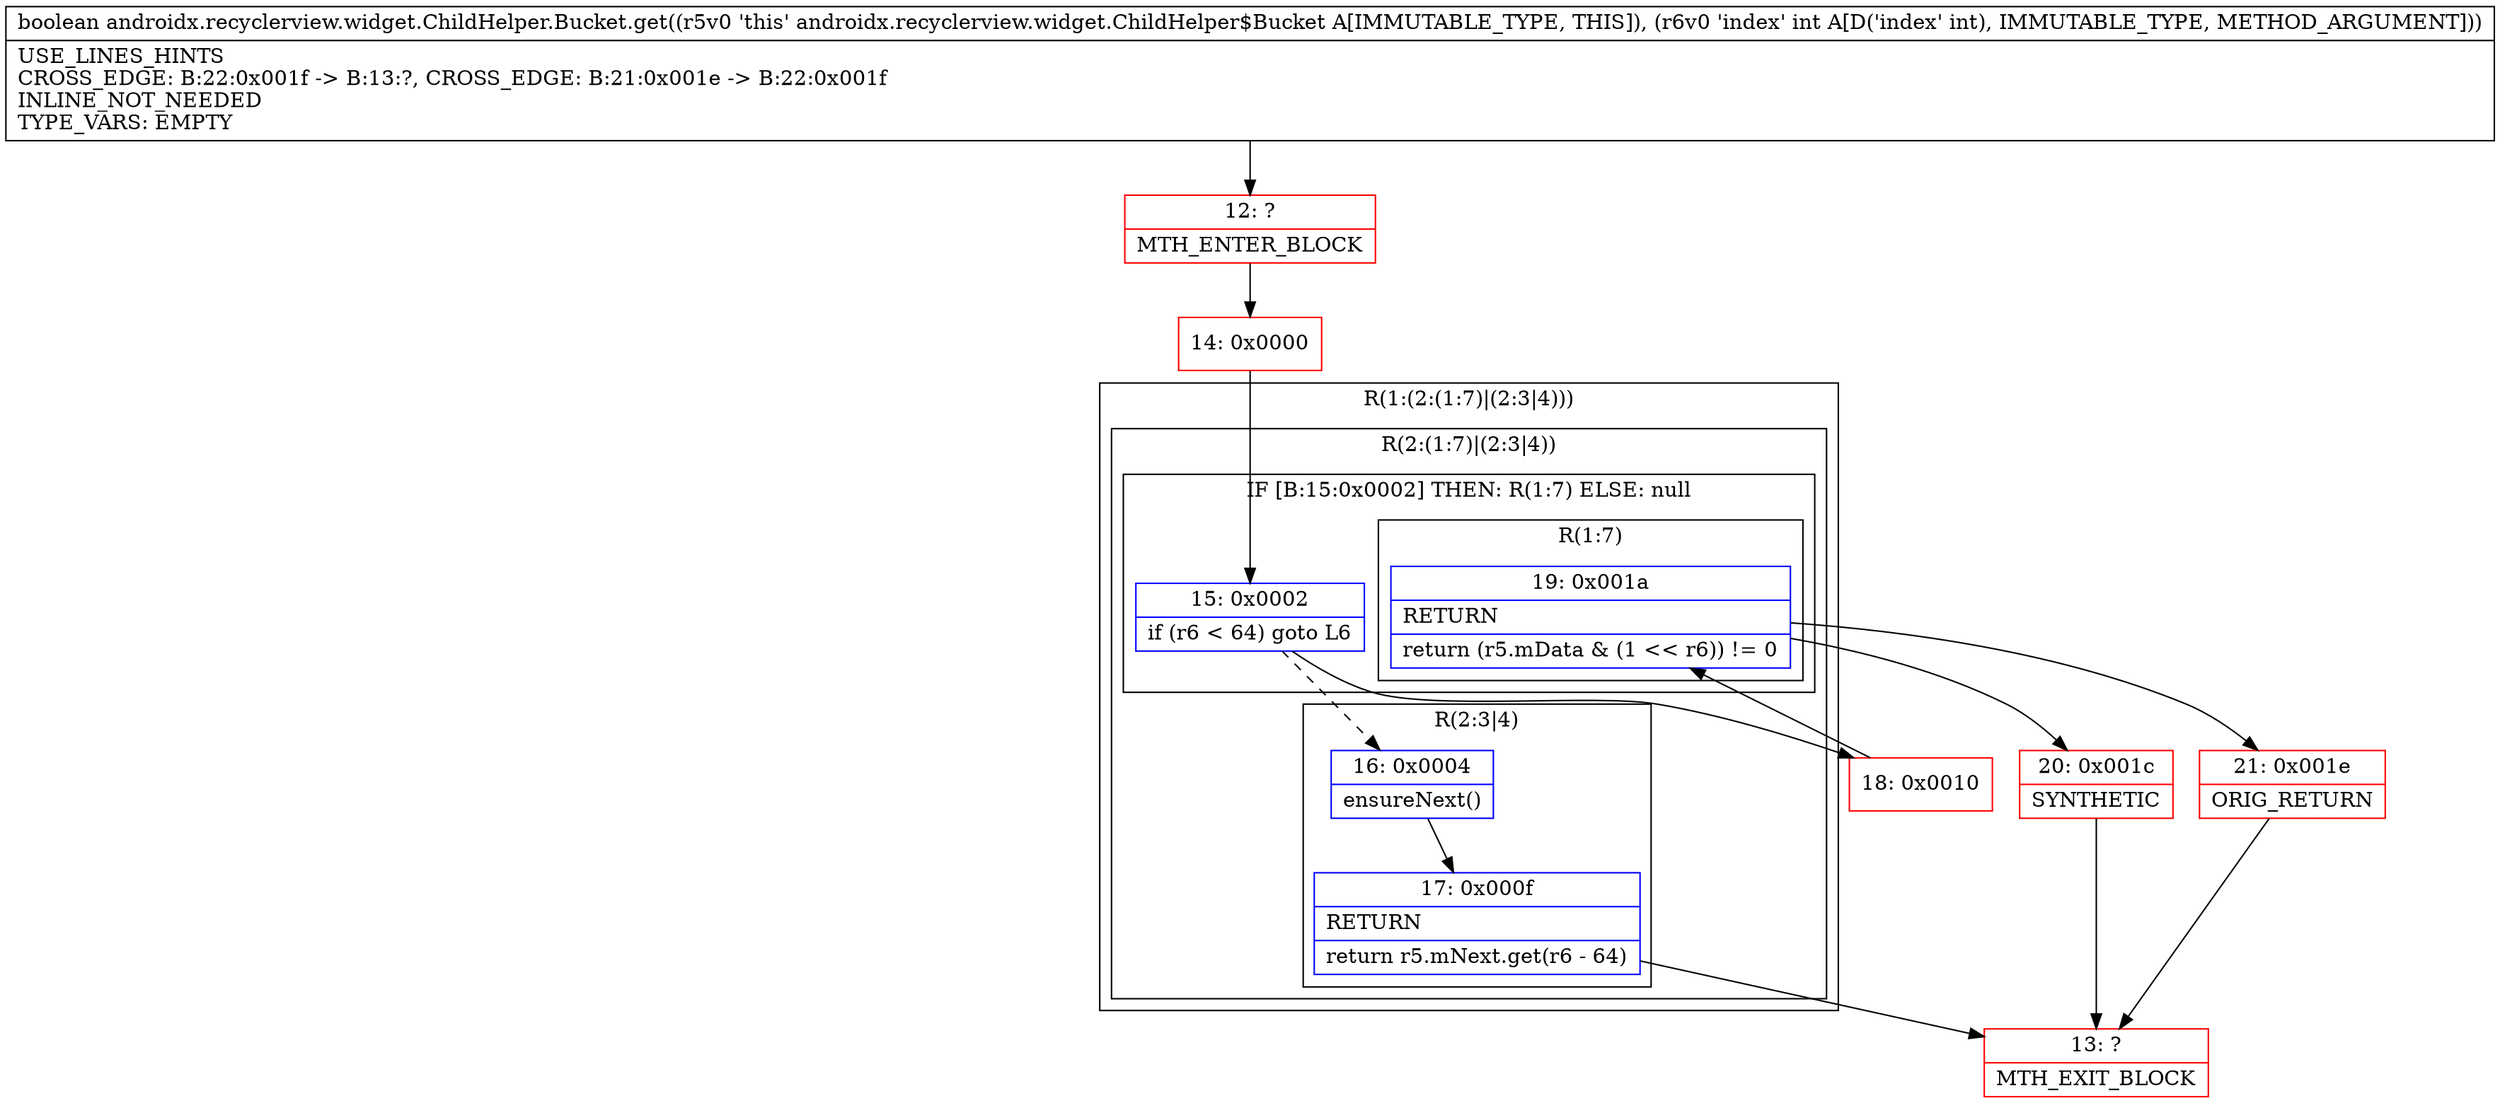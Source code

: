 digraph "CFG forandroidx.recyclerview.widget.ChildHelper.Bucket.get(I)Z" {
subgraph cluster_Region_208653115 {
label = "R(1:(2:(1:7)|(2:3|4)))";
node [shape=record,color=blue];
subgraph cluster_Region_1837698337 {
label = "R(2:(1:7)|(2:3|4))";
node [shape=record,color=blue];
subgraph cluster_IfRegion_1382457885 {
label = "IF [B:15:0x0002] THEN: R(1:7) ELSE: null";
node [shape=record,color=blue];
Node_15 [shape=record,label="{15\:\ 0x0002|if (r6 \< 64) goto L6\l}"];
subgraph cluster_Region_579539602 {
label = "R(1:7)";
node [shape=record,color=blue];
Node_19 [shape=record,label="{19\:\ 0x001a|RETURN\l|return (r5.mData & (1 \<\< r6)) != 0\l}"];
}
}
subgraph cluster_Region_1355752427 {
label = "R(2:3|4)";
node [shape=record,color=blue];
Node_16 [shape=record,label="{16\:\ 0x0004|ensureNext()\l}"];
Node_17 [shape=record,label="{17\:\ 0x000f|RETURN\l|return r5.mNext.get(r6 \- 64)\l}"];
}
}
}
Node_12 [shape=record,color=red,label="{12\:\ ?|MTH_ENTER_BLOCK\l}"];
Node_14 [shape=record,color=red,label="{14\:\ 0x0000}"];
Node_13 [shape=record,color=red,label="{13\:\ ?|MTH_EXIT_BLOCK\l}"];
Node_18 [shape=record,color=red,label="{18\:\ 0x0010}"];
Node_20 [shape=record,color=red,label="{20\:\ 0x001c|SYNTHETIC\l}"];
Node_21 [shape=record,color=red,label="{21\:\ 0x001e|ORIG_RETURN\l}"];
MethodNode[shape=record,label="{boolean androidx.recyclerview.widget.ChildHelper.Bucket.get((r5v0 'this' androidx.recyclerview.widget.ChildHelper$Bucket A[IMMUTABLE_TYPE, THIS]), (r6v0 'index' int A[D('index' int), IMMUTABLE_TYPE, METHOD_ARGUMENT]))  | USE_LINES_HINTS\lCROSS_EDGE: B:22:0x001f \-\> B:13:?, CROSS_EDGE: B:21:0x001e \-\> B:22:0x001f\lINLINE_NOT_NEEDED\lTYPE_VARS: EMPTY\l}"];
MethodNode -> Node_12;Node_15 -> Node_16[style=dashed];
Node_15 -> Node_18;
Node_19 -> Node_20;
Node_19 -> Node_21;
Node_16 -> Node_17;
Node_17 -> Node_13;
Node_12 -> Node_14;
Node_14 -> Node_15;
Node_18 -> Node_19;
Node_20 -> Node_13;
Node_21 -> Node_13;
}

